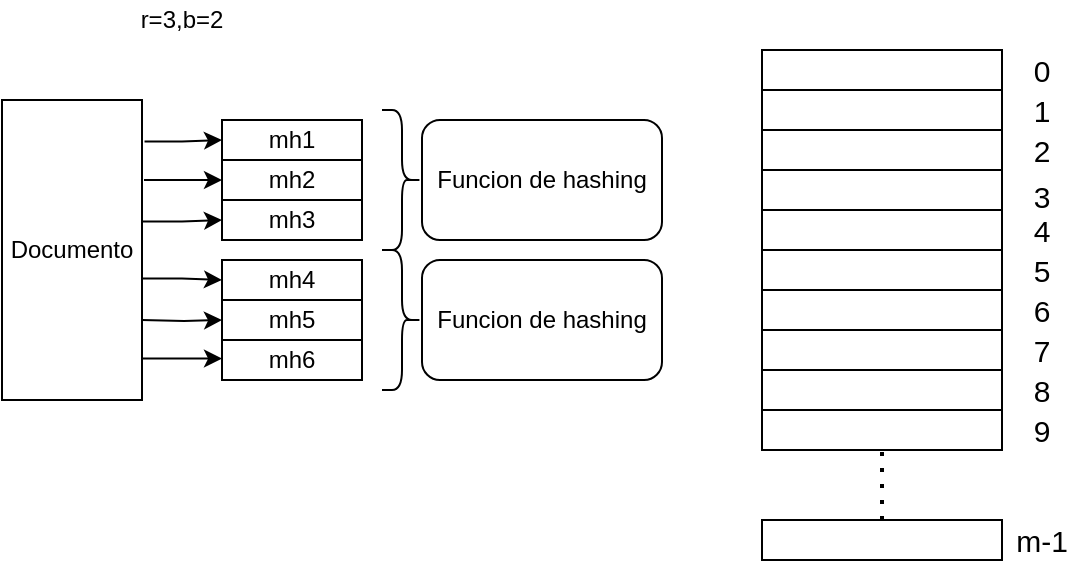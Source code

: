 <mxfile version="14.7.2" type="device"><diagram id="7wM5vauNh1IW30BanMe4" name="Page-1"><mxGraphModel dx="765" dy="459" grid="1" gridSize="10" guides="1" tooltips="1" connect="1" arrows="1" fold="1" page="1" pageScale="1" pageWidth="827" pageHeight="1169" math="0" shadow="0"><root><mxCell id="0"/><mxCell id="1" parent="0"/><mxCell id="bOzR99yRSpeiiSCjfbl6-3" value="mh1" style="rounded=0;whiteSpace=wrap;html=1;" vertex="1" parent="1"><mxGeometry x="130" y="220" width="70" height="20" as="geometry"/></mxCell><mxCell id="bOzR99yRSpeiiSCjfbl6-4" value="mh2" style="rounded=0;whiteSpace=wrap;html=1;" vertex="1" parent="1"><mxGeometry x="130" y="240" width="70" height="20" as="geometry"/></mxCell><mxCell id="bOzR99yRSpeiiSCjfbl6-5" value="mh3" style="rounded=0;whiteSpace=wrap;html=1;" vertex="1" parent="1"><mxGeometry x="130" y="260" width="70" height="20" as="geometry"/></mxCell><mxCell id="bOzR99yRSpeiiSCjfbl6-12" style="edgeStyle=orthogonalEdgeStyle;rounded=0;orthogonalLoop=1;jettySize=auto;html=1;exitX=1.018;exitY=0.138;exitDx=0;exitDy=0;exitPerimeter=0;" edge="1" parent="1" source="bOzR99yRSpeiiSCjfbl6-6" target="bOzR99yRSpeiiSCjfbl6-3"><mxGeometry relative="1" as="geometry"/></mxCell><mxCell id="bOzR99yRSpeiiSCjfbl6-14" style="edgeStyle=orthogonalEdgeStyle;rounded=0;orthogonalLoop=1;jettySize=auto;html=1;entryX=0;entryY=0.5;entryDx=0;entryDy=0;exitX=0.994;exitY=0.405;exitDx=0;exitDy=0;exitPerimeter=0;" edge="1" parent="1" source="bOzR99yRSpeiiSCjfbl6-6" target="bOzR99yRSpeiiSCjfbl6-5"><mxGeometry relative="1" as="geometry"/></mxCell><mxCell id="bOzR99yRSpeiiSCjfbl6-16" style="edgeStyle=orthogonalEdgeStyle;rounded=0;orthogonalLoop=1;jettySize=auto;html=1;entryX=0;entryY=0.5;entryDx=0;entryDy=0;exitX=0.994;exitY=0.595;exitDx=0;exitDy=0;exitPerimeter=0;" edge="1" parent="1" source="bOzR99yRSpeiiSCjfbl6-6" target="bOzR99yRSpeiiSCjfbl6-7"><mxGeometry relative="1" as="geometry"/></mxCell><mxCell id="bOzR99yRSpeiiSCjfbl6-17" style="edgeStyle=orthogonalEdgeStyle;rounded=0;orthogonalLoop=1;jettySize=auto;html=1;entryX=0;entryY=0.5;entryDx=0;entryDy=0;" edge="1" parent="1" target="bOzR99yRSpeiiSCjfbl6-8"><mxGeometry relative="1" as="geometry"><mxPoint x="90" y="320" as="sourcePoint"/></mxGeometry></mxCell><mxCell id="bOzR99yRSpeiiSCjfbl6-18" style="edgeStyle=orthogonalEdgeStyle;rounded=0;orthogonalLoop=1;jettySize=auto;html=1;entryX=0;entryY=0.5;entryDx=0;entryDy=0;exitX=1.002;exitY=0.862;exitDx=0;exitDy=0;exitPerimeter=0;" edge="1" parent="1" source="bOzR99yRSpeiiSCjfbl6-6" target="bOzR99yRSpeiiSCjfbl6-9"><mxGeometry relative="1" as="geometry"/></mxCell><mxCell id="bOzR99yRSpeiiSCjfbl6-6" value="Documento" style="rounded=0;whiteSpace=wrap;html=1;" vertex="1" parent="1"><mxGeometry x="20" y="210" width="70" height="150" as="geometry"/></mxCell><mxCell id="bOzR99yRSpeiiSCjfbl6-7" value="mh4" style="rounded=0;whiteSpace=wrap;html=1;" vertex="1" parent="1"><mxGeometry x="130" y="290" width="70" height="20" as="geometry"/></mxCell><mxCell id="bOzR99yRSpeiiSCjfbl6-8" value="mh5" style="rounded=0;whiteSpace=wrap;html=1;" vertex="1" parent="1"><mxGeometry x="130" y="310" width="70" height="20" as="geometry"/></mxCell><mxCell id="bOzR99yRSpeiiSCjfbl6-9" value="mh6" style="rounded=0;whiteSpace=wrap;html=1;" vertex="1" parent="1"><mxGeometry x="130" y="330" width="70" height="20" as="geometry"/></mxCell><mxCell id="bOzR99yRSpeiiSCjfbl6-10" value="&lt;div&gt;r=3,b=2&lt;/div&gt;" style="text;html=1;strokeColor=none;fillColor=none;align=center;verticalAlign=middle;whiteSpace=wrap;rounded=0;" vertex="1" parent="1"><mxGeometry x="90" y="160" width="40" height="20" as="geometry"/></mxCell><mxCell id="bOzR99yRSpeiiSCjfbl6-21" value="" style="endArrow=classic;html=1;entryX=0;entryY=0.5;entryDx=0;entryDy=0;" edge="1" parent="1" target="bOzR99yRSpeiiSCjfbl6-4"><mxGeometry width="50" height="50" relative="1" as="geometry"><mxPoint x="91" y="250" as="sourcePoint"/><mxPoint x="135" y="205" as="targetPoint"/></mxGeometry></mxCell><mxCell id="bOzR99yRSpeiiSCjfbl6-24" value="" style="shape=curlyBracket;whiteSpace=wrap;html=1;rounded=1;flipH=1;size=0.5;" vertex="1" parent="1"><mxGeometry x="210" y="215" width="20" height="70" as="geometry"/></mxCell><mxCell id="bOzR99yRSpeiiSCjfbl6-25" value="" style="shape=curlyBracket;whiteSpace=wrap;html=1;rounded=1;flipH=1;size=0.5;" vertex="1" parent="1"><mxGeometry x="210" y="285" width="20" height="70" as="geometry"/></mxCell><mxCell id="bOzR99yRSpeiiSCjfbl6-27" value="Funcion de hashing" style="rounded=1;whiteSpace=wrap;html=1;" vertex="1" parent="1"><mxGeometry x="230" y="220" width="120" height="60" as="geometry"/></mxCell><mxCell id="bOzR99yRSpeiiSCjfbl6-28" value="Funcion de hashing" style="rounded=1;whiteSpace=wrap;html=1;" vertex="1" parent="1"><mxGeometry x="230" y="290" width="120" height="60" as="geometry"/></mxCell><mxCell id="bOzR99yRSpeiiSCjfbl6-29" value="" style="rounded=0;whiteSpace=wrap;html=1;" vertex="1" parent="1"><mxGeometry x="400" y="185" width="120" height="20" as="geometry"/></mxCell><mxCell id="bOzR99yRSpeiiSCjfbl6-30" value="" style="rounded=0;whiteSpace=wrap;html=1;" vertex="1" parent="1"><mxGeometry x="400" y="205" width="120" height="20" as="geometry"/></mxCell><mxCell id="bOzR99yRSpeiiSCjfbl6-31" value="" style="rounded=0;whiteSpace=wrap;html=1;" vertex="1" parent="1"><mxGeometry x="400" y="225" width="120" height="20" as="geometry"/></mxCell><mxCell id="bOzR99yRSpeiiSCjfbl6-32" value="" style="rounded=0;whiteSpace=wrap;html=1;" vertex="1" parent="1"><mxGeometry x="400" y="245" width="120" height="20" as="geometry"/></mxCell><mxCell id="bOzR99yRSpeiiSCjfbl6-33" value="" style="rounded=0;whiteSpace=wrap;html=1;" vertex="1" parent="1"><mxGeometry x="400" y="265" width="120" height="20" as="geometry"/></mxCell><mxCell id="bOzR99yRSpeiiSCjfbl6-34" value="" style="rounded=0;whiteSpace=wrap;html=1;" vertex="1" parent="1"><mxGeometry x="400" y="285" width="120" height="20" as="geometry"/></mxCell><mxCell id="bOzR99yRSpeiiSCjfbl6-35" value="" style="rounded=0;whiteSpace=wrap;html=1;" vertex="1" parent="1"><mxGeometry x="400" y="305" width="120" height="20" as="geometry"/></mxCell><mxCell id="bOzR99yRSpeiiSCjfbl6-36" value="" style="rounded=0;whiteSpace=wrap;html=1;" vertex="1" parent="1"><mxGeometry x="400" y="325" width="120" height="20" as="geometry"/></mxCell><mxCell id="bOzR99yRSpeiiSCjfbl6-37" value="" style="rounded=0;whiteSpace=wrap;html=1;" vertex="1" parent="1"><mxGeometry x="400" y="345" width="120" height="20" as="geometry"/></mxCell><mxCell id="bOzR99yRSpeiiSCjfbl6-38" value="" style="rounded=0;whiteSpace=wrap;html=1;" vertex="1" parent="1"><mxGeometry x="400" y="365" width="120" height="20" as="geometry"/></mxCell><mxCell id="bOzR99yRSpeiiSCjfbl6-43" value="0" style="text;html=1;strokeColor=none;fillColor=none;align=center;verticalAlign=middle;whiteSpace=wrap;rounded=0;fontSize=15;" vertex="1" parent="1"><mxGeometry x="520" y="185" width="40" height="20" as="geometry"/></mxCell><mxCell id="bOzR99yRSpeiiSCjfbl6-48" value="1" style="text;html=1;strokeColor=none;fillColor=none;align=center;verticalAlign=middle;whiteSpace=wrap;rounded=0;fontSize=15;" vertex="1" parent="1"><mxGeometry x="520" y="205" width="40" height="20" as="geometry"/></mxCell><mxCell id="bOzR99yRSpeiiSCjfbl6-49" value="2" style="text;html=1;strokeColor=none;fillColor=none;align=center;verticalAlign=middle;whiteSpace=wrap;rounded=0;fontSize=15;" vertex="1" parent="1"><mxGeometry x="520" y="225" width="40" height="20" as="geometry"/></mxCell><mxCell id="bOzR99yRSpeiiSCjfbl6-50" value="3" style="text;html=1;strokeColor=none;fillColor=none;align=center;verticalAlign=middle;whiteSpace=wrap;rounded=0;fontSize=15;" vertex="1" parent="1"><mxGeometry x="520" y="250" width="40" height="15" as="geometry"/></mxCell><mxCell id="bOzR99yRSpeiiSCjfbl6-51" value="4" style="text;html=1;strokeColor=none;fillColor=none;align=center;verticalAlign=middle;whiteSpace=wrap;rounded=0;fontSize=15;" vertex="1" parent="1"><mxGeometry x="520" y="265" width="40" height="20" as="geometry"/></mxCell><mxCell id="bOzR99yRSpeiiSCjfbl6-52" value="5" style="text;html=1;strokeColor=none;fillColor=none;align=center;verticalAlign=middle;whiteSpace=wrap;rounded=0;fontSize=15;" vertex="1" parent="1"><mxGeometry x="520" y="285" width="40" height="20" as="geometry"/></mxCell><mxCell id="bOzR99yRSpeiiSCjfbl6-53" value="6" style="text;html=1;strokeColor=none;fillColor=none;align=center;verticalAlign=middle;whiteSpace=wrap;rounded=0;fontSize=15;" vertex="1" parent="1"><mxGeometry x="520" y="305" width="40" height="20" as="geometry"/></mxCell><mxCell id="bOzR99yRSpeiiSCjfbl6-54" value="7" style="text;html=1;strokeColor=none;fillColor=none;align=center;verticalAlign=middle;whiteSpace=wrap;rounded=0;fontSize=15;" vertex="1" parent="1"><mxGeometry x="520" y="325" width="40" height="20" as="geometry"/></mxCell><mxCell id="bOzR99yRSpeiiSCjfbl6-55" value="8" style="text;html=1;strokeColor=none;fillColor=none;align=center;verticalAlign=middle;whiteSpace=wrap;rounded=0;fontSize=15;" vertex="1" parent="1"><mxGeometry x="520" y="345" width="40" height="20" as="geometry"/></mxCell><mxCell id="bOzR99yRSpeiiSCjfbl6-56" value="9" style="text;html=1;strokeColor=none;fillColor=none;align=center;verticalAlign=middle;whiteSpace=wrap;rounded=0;fontSize=15;" vertex="1" parent="1"><mxGeometry x="520" y="365" width="40" height="20" as="geometry"/></mxCell><mxCell id="bOzR99yRSpeiiSCjfbl6-58" value="" style="rounded=0;whiteSpace=wrap;html=1;" vertex="1" parent="1"><mxGeometry x="400" y="420" width="120" height="20" as="geometry"/></mxCell><mxCell id="bOzR99yRSpeiiSCjfbl6-60" value="" style="endArrow=none;dashed=1;html=1;dashPattern=1 3;strokeWidth=2;fontSize=15;entryX=0.5;entryY=1;entryDx=0;entryDy=0;exitX=0.5;exitY=0;exitDx=0;exitDy=0;" edge="1" parent="1" source="bOzR99yRSpeiiSCjfbl6-58" target="bOzR99yRSpeiiSCjfbl6-38"><mxGeometry width="50" height="50" relative="1" as="geometry"><mxPoint x="435" y="430" as="sourcePoint"/><mxPoint x="485" y="380" as="targetPoint"/></mxGeometry></mxCell><mxCell id="bOzR99yRSpeiiSCjfbl6-61" value="m-1" style="text;html=1;strokeColor=none;fillColor=none;align=center;verticalAlign=middle;whiteSpace=wrap;rounded=0;fontSize=15;" vertex="1" parent="1"><mxGeometry x="520" y="420" width="40" height="20" as="geometry"/></mxCell></root></mxGraphModel></diagram></mxfile>